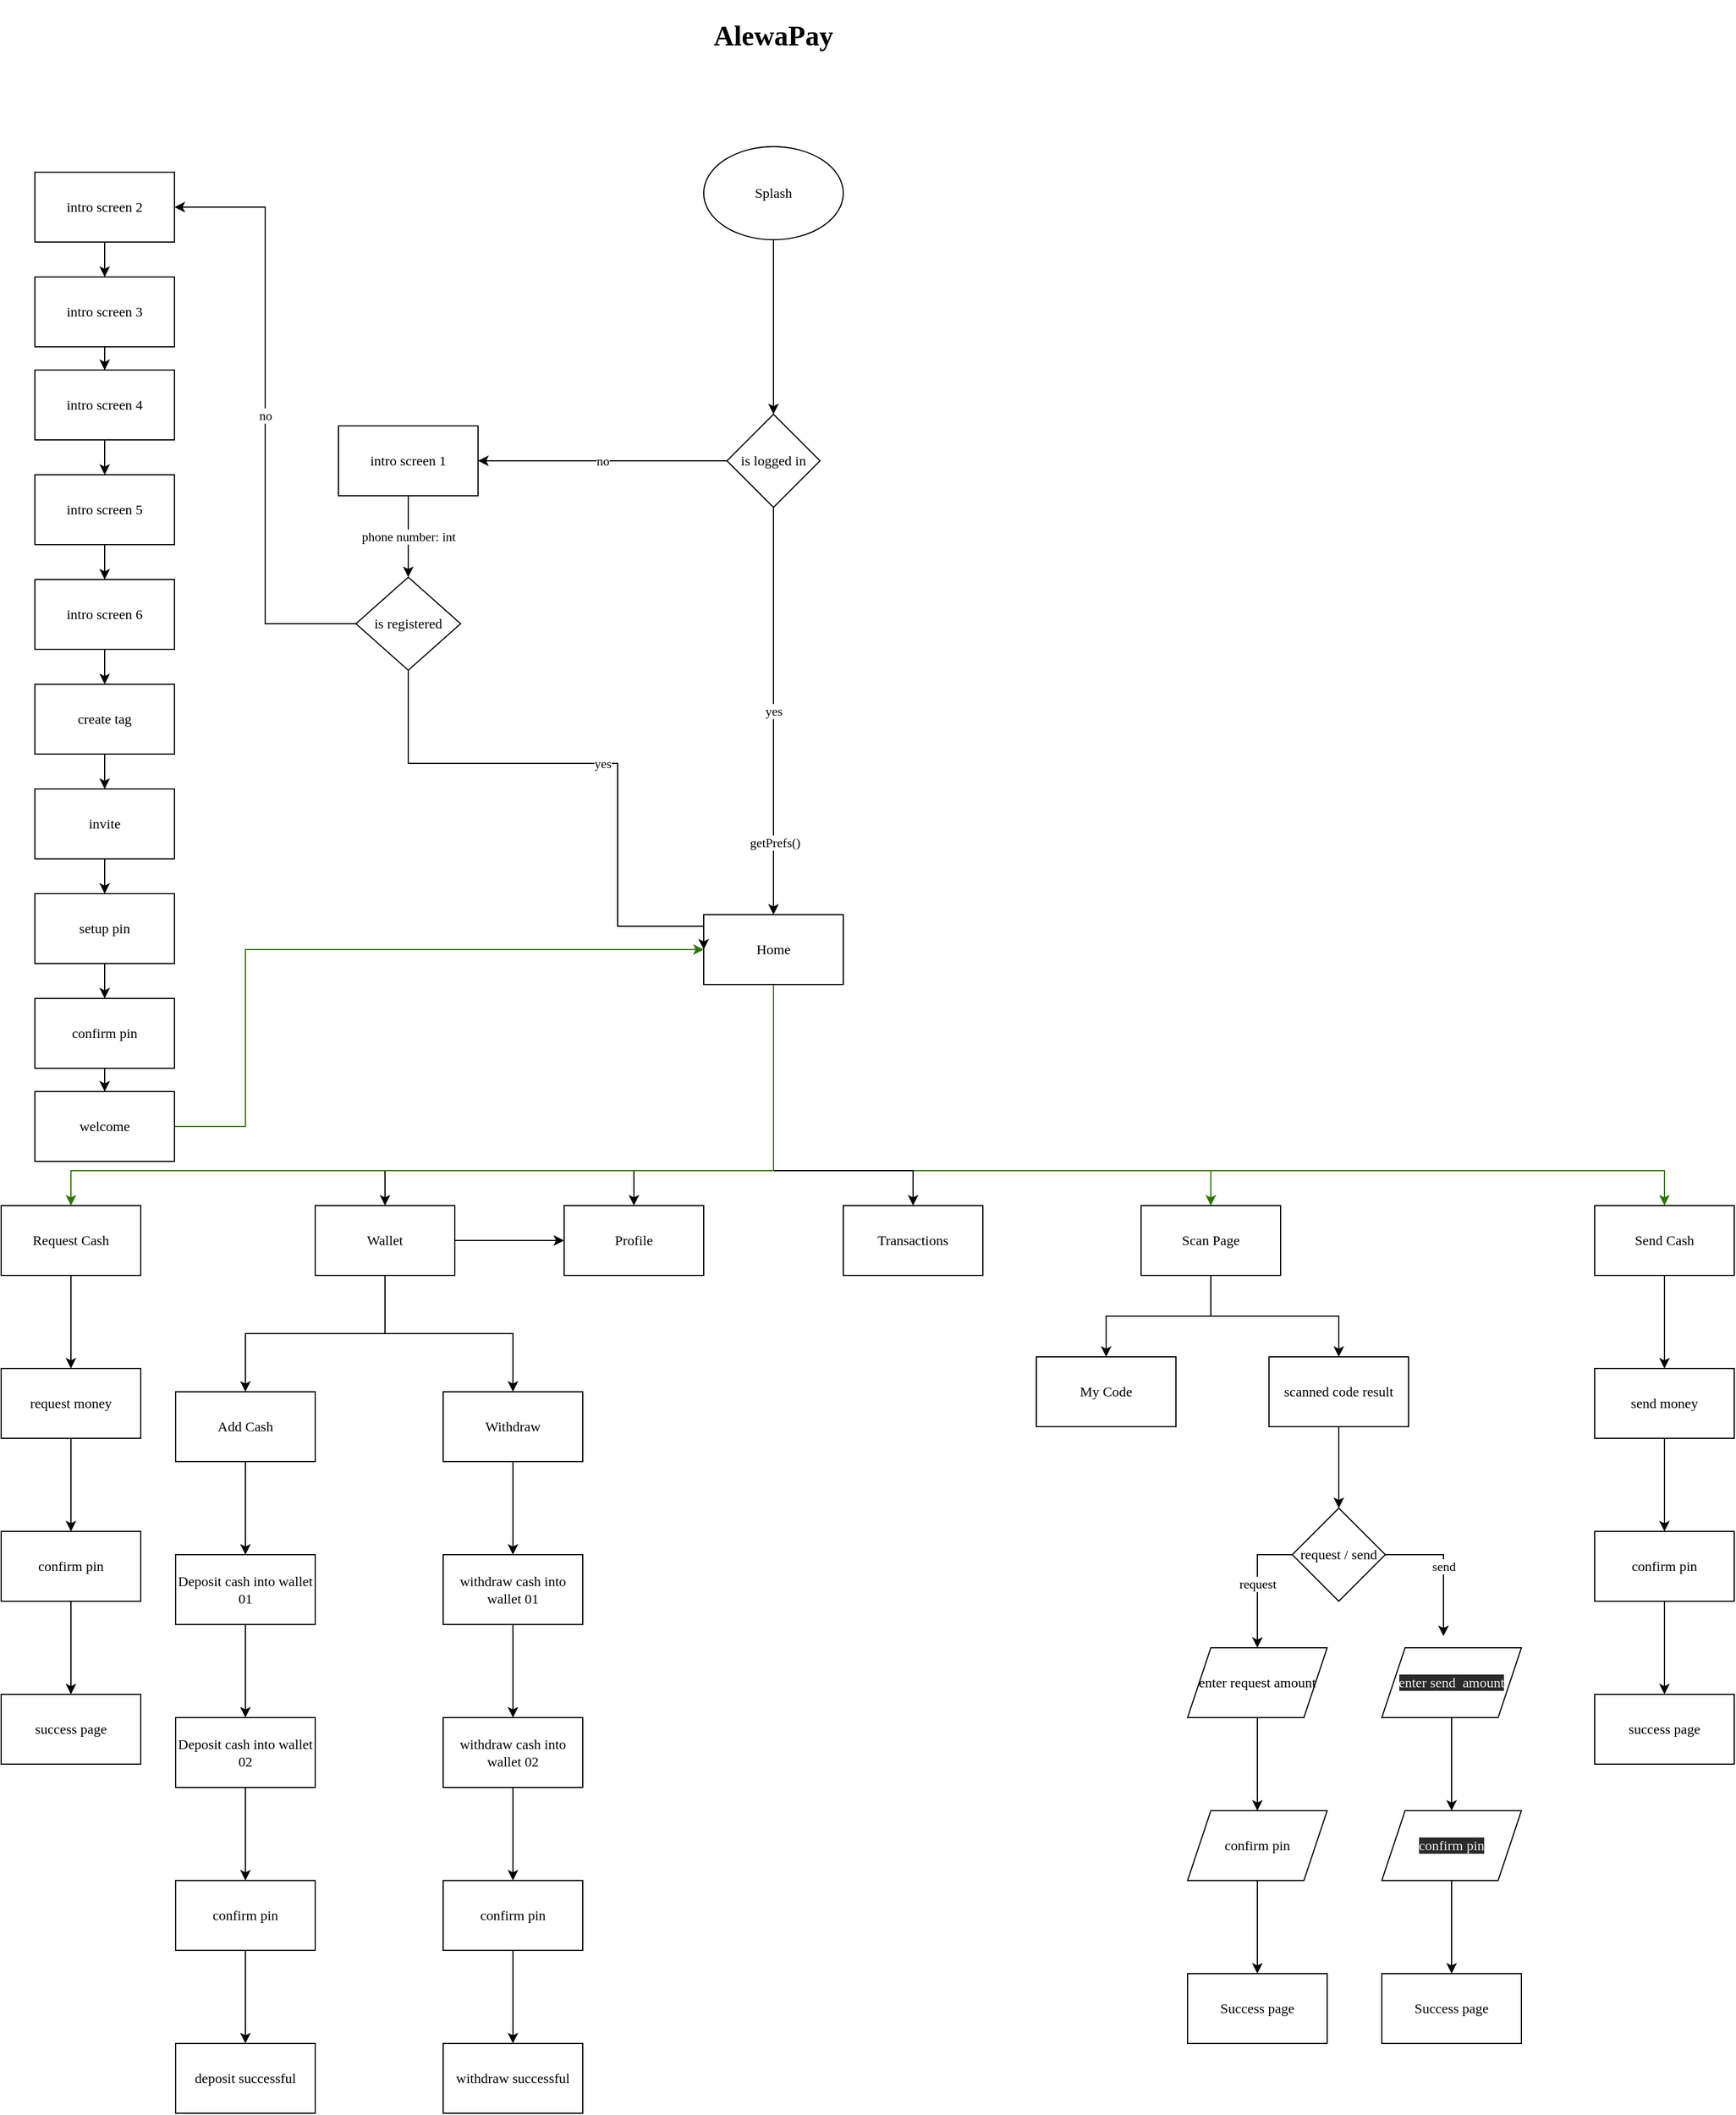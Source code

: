 <mxfile version="15.8.4" type="github">
  <diagram id="QqV_xGDiygs1yG8eiCDC" name="Page-1">
    <mxGraphModel dx="2521" dy="1176" grid="1" gridSize="10" guides="1" tooltips="1" connect="1" arrows="1" fold="1" page="1" pageScale="1" pageWidth="827" pageHeight="1169" background="none" math="0" shadow="0">
      <root>
        <mxCell id="0" />
        <mxCell id="1" parent="0" />
        <mxCell id="-ig2qusyZob2JXvE5IdV-1" value="&lt;h1&gt;&lt;font face=&quot;Poppins&quot; data-font-src=&quot;https://fonts.googleapis.com/css?family=Poppins&quot;&gt;AlewaPay&lt;/font&gt;&lt;/h1&gt;" style="text;html=1;strokeColor=none;fillColor=none;align=center;verticalAlign=middle;whiteSpace=wrap;rounded=0;" parent="1" vertex="1">
          <mxGeometry x="384" y="30" width="60" height="30" as="geometry" />
        </mxCell>
        <mxCell id="-ig2qusyZob2JXvE5IdV-4" style="edgeStyle=orthogonalEdgeStyle;rounded=0;orthogonalLoop=1;jettySize=auto;html=1;entryX=0.5;entryY=0;entryDx=0;entryDy=0;fontFamily=Verdana;" parent="1" source="-ig2qusyZob2JXvE5IdV-2" target="-ig2qusyZob2JXvE5IdV-3" edge="1">
          <mxGeometry relative="1" as="geometry" />
        </mxCell>
        <mxCell id="-ig2qusyZob2JXvE5IdV-2" value="Splash" style="ellipse;whiteSpace=wrap;html=1;fontFamily=Verdana;" parent="1" vertex="1">
          <mxGeometry x="354" y="140" width="120" height="80" as="geometry" />
        </mxCell>
        <mxCell id="-ig2qusyZob2JXvE5IdV-6" value="yes" style="edgeStyle=orthogonalEdgeStyle;rounded=0;orthogonalLoop=1;jettySize=auto;html=1;fontFamily=Verdana;" parent="1" source="-ig2qusyZob2JXvE5IdV-3" target="-ig2qusyZob2JXvE5IdV-5" edge="1">
          <mxGeometry relative="1" as="geometry" />
        </mxCell>
        <mxCell id="-ig2qusyZob2JXvE5IdV-39" value="getPrefs()" style="edgeLabel;html=1;align=center;verticalAlign=middle;resizable=0;points=[];fontFamily=Verdana;" parent="-ig2qusyZob2JXvE5IdV-6" vertex="1" connectable="0">
          <mxGeometry x="0.646" y="1" relative="1" as="geometry">
            <mxPoint as="offset" />
          </mxGeometry>
        </mxCell>
        <mxCell id="-ig2qusyZob2JXvE5IdV-8" value="no" style="edgeStyle=orthogonalEdgeStyle;rounded=0;orthogonalLoop=1;jettySize=auto;html=1;fontFamily=Verdana;" parent="1" source="-ig2qusyZob2JXvE5IdV-3" target="-ig2qusyZob2JXvE5IdV-7" edge="1">
          <mxGeometry relative="1" as="geometry" />
        </mxCell>
        <mxCell id="-ig2qusyZob2JXvE5IdV-3" value="is logged in" style="rhombus;whiteSpace=wrap;html=1;fontFamily=Verdana;" parent="1" vertex="1">
          <mxGeometry x="374" y="370" width="80" height="80" as="geometry" />
        </mxCell>
        <mxCell id="-ig2qusyZob2JXvE5IdV-48" style="edgeStyle=orthogonalEdgeStyle;rounded=0;orthogonalLoop=1;jettySize=auto;html=1;entryX=0.5;entryY=0;entryDx=0;entryDy=0;fontFamily=Verdana;fillColor=#60a917;strokeColor=#2D7600;" parent="1" source="-ig2qusyZob2JXvE5IdV-5" target="-ig2qusyZob2JXvE5IdV-42" edge="1">
          <mxGeometry relative="1" as="geometry">
            <Array as="points">
              <mxPoint x="414" y="1020" />
              <mxPoint x="1180" y="1020" />
            </Array>
          </mxGeometry>
        </mxCell>
        <mxCell id="-ig2qusyZob2JXvE5IdV-49" style="edgeStyle=orthogonalEdgeStyle;rounded=0;orthogonalLoop=1;jettySize=auto;html=1;entryX=0.5;entryY=0;entryDx=0;entryDy=0;fontFamily=Verdana;fillColor=#60a917;strokeColor=#2D7600;" parent="1" source="-ig2qusyZob2JXvE5IdV-5" target="-ig2qusyZob2JXvE5IdV-35" edge="1">
          <mxGeometry relative="1" as="geometry">
            <Array as="points">
              <mxPoint x="414" y="1020" />
              <mxPoint x="790" y="1020" />
            </Array>
          </mxGeometry>
        </mxCell>
        <mxCell id="-ig2qusyZob2JXvE5IdV-50" style="edgeStyle=orthogonalEdgeStyle;rounded=0;orthogonalLoop=1;jettySize=auto;html=1;fontFamily=Verdana;" parent="1" source="-ig2qusyZob2JXvE5IdV-5" target="-ig2qusyZob2JXvE5IdV-34" edge="1">
          <mxGeometry relative="1" as="geometry">
            <Array as="points">
              <mxPoint x="414" y="1020" />
              <mxPoint x="534" y="1020" />
            </Array>
          </mxGeometry>
        </mxCell>
        <mxCell id="-ig2qusyZob2JXvE5IdV-51" style="edgeStyle=orthogonalEdgeStyle;rounded=0;orthogonalLoop=1;jettySize=auto;html=1;fontFamily=Verdana;" parent="1" source="-ig2qusyZob2JXvE5IdV-5" target="-ig2qusyZob2JXvE5IdV-36" edge="1">
          <mxGeometry relative="1" as="geometry">
            <Array as="points">
              <mxPoint x="414" y="1020" />
              <mxPoint x="294" y="1020" />
            </Array>
          </mxGeometry>
        </mxCell>
        <mxCell id="-ig2qusyZob2JXvE5IdV-52" style="edgeStyle=orthogonalEdgeStyle;rounded=0;orthogonalLoop=1;jettySize=auto;html=1;entryX=0.5;entryY=0;entryDx=0;entryDy=0;fontFamily=Verdana;" parent="1" source="-ig2qusyZob2JXvE5IdV-5" target="-ig2qusyZob2JXvE5IdV-33" edge="1">
          <mxGeometry relative="1" as="geometry">
            <Array as="points">
              <mxPoint x="414" y="1020" />
              <mxPoint x="80" y="1020" />
            </Array>
          </mxGeometry>
        </mxCell>
        <mxCell id="-ig2qusyZob2JXvE5IdV-53" style="edgeStyle=orthogonalEdgeStyle;rounded=0;orthogonalLoop=1;jettySize=auto;html=1;entryX=0.5;entryY=0;entryDx=0;entryDy=0;fontFamily=Verdana;fillColor=#60a917;strokeColor=#2D7600;" parent="1" source="-ig2qusyZob2JXvE5IdV-5" target="-ig2qusyZob2JXvE5IdV-43" edge="1">
          <mxGeometry relative="1" as="geometry">
            <Array as="points">
              <mxPoint x="414" y="1020" />
              <mxPoint x="-190" y="1020" />
            </Array>
          </mxGeometry>
        </mxCell>
        <mxCell id="-ig2qusyZob2JXvE5IdV-5" value="Home" style="rounded=0;whiteSpace=wrap;html=1;fontFamily=Verdana;" parent="1" vertex="1">
          <mxGeometry x="354" y="800" width="120" height="60" as="geometry" />
        </mxCell>
        <mxCell id="-ig2qusyZob2JXvE5IdV-10" value="phone number: int" style="edgeStyle=orthogonalEdgeStyle;rounded=0;orthogonalLoop=1;jettySize=auto;html=1;fontFamily=Verdana;" parent="1" source="-ig2qusyZob2JXvE5IdV-7" target="-ig2qusyZob2JXvE5IdV-9" edge="1">
          <mxGeometry relative="1" as="geometry" />
        </mxCell>
        <mxCell id="-ig2qusyZob2JXvE5IdV-7" value="intro screen 1" style="rounded=0;whiteSpace=wrap;html=1;fontFamily=Verdana;" parent="1" vertex="1">
          <mxGeometry x="40" y="380" width="120" height="60" as="geometry" />
        </mxCell>
        <mxCell id="-ig2qusyZob2JXvE5IdV-11" value="yes" style="edgeStyle=orthogonalEdgeStyle;rounded=0;orthogonalLoop=1;jettySize=auto;html=1;entryX=0;entryY=0.5;entryDx=0;entryDy=0;fontFamily=Verdana;" parent="1" source="-ig2qusyZob2JXvE5IdV-9" target="-ig2qusyZob2JXvE5IdV-5" edge="1">
          <mxGeometry relative="1" as="geometry">
            <Array as="points">
              <mxPoint x="100" y="670" />
              <mxPoint x="280" y="670" />
              <mxPoint x="280" y="810" />
              <mxPoint x="354" y="810" />
            </Array>
          </mxGeometry>
        </mxCell>
        <mxCell id="-ig2qusyZob2JXvE5IdV-22" value="no" style="edgeStyle=orthogonalEdgeStyle;rounded=0;orthogonalLoop=1;jettySize=auto;html=1;entryX=1;entryY=0.5;entryDx=0;entryDy=0;fontFamily=Verdana;" parent="1" source="-ig2qusyZob2JXvE5IdV-9" target="-ig2qusyZob2JXvE5IdV-12" edge="1">
          <mxGeometry relative="1" as="geometry" />
        </mxCell>
        <mxCell id="-ig2qusyZob2JXvE5IdV-9" value="is registered" style="rhombus;whiteSpace=wrap;html=1;rounded=0;fontFamily=Verdana;" parent="1" vertex="1">
          <mxGeometry x="55" y="510" width="90" height="80" as="geometry" />
        </mxCell>
        <mxCell id="-ig2qusyZob2JXvE5IdV-23" style="edgeStyle=orthogonalEdgeStyle;rounded=0;orthogonalLoop=1;jettySize=auto;html=1;entryX=0.5;entryY=0;entryDx=0;entryDy=0;fontFamily=Verdana;" parent="1" source="-ig2qusyZob2JXvE5IdV-12" target="-ig2qusyZob2JXvE5IdV-13" edge="1">
          <mxGeometry relative="1" as="geometry" />
        </mxCell>
        <mxCell id="-ig2qusyZob2JXvE5IdV-12" value="intro screen 2" style="rounded=0;whiteSpace=wrap;html=1;fontFamily=Verdana;" parent="1" vertex="1">
          <mxGeometry x="-221" y="162" width="120" height="60" as="geometry" />
        </mxCell>
        <mxCell id="-ig2qusyZob2JXvE5IdV-24" style="edgeStyle=orthogonalEdgeStyle;rounded=0;orthogonalLoop=1;jettySize=auto;html=1;fontFamily=Verdana;" parent="1" source="-ig2qusyZob2JXvE5IdV-13" target="-ig2qusyZob2JXvE5IdV-14" edge="1">
          <mxGeometry relative="1" as="geometry" />
        </mxCell>
        <mxCell id="-ig2qusyZob2JXvE5IdV-13" value="intro screen 3" style="rounded=0;whiteSpace=wrap;html=1;fontFamily=Verdana;" parent="1" vertex="1">
          <mxGeometry x="-221" y="252" width="120" height="60" as="geometry" />
        </mxCell>
        <mxCell id="-ig2qusyZob2JXvE5IdV-25" style="edgeStyle=orthogonalEdgeStyle;rounded=0;orthogonalLoop=1;jettySize=auto;html=1;fontFamily=Verdana;" parent="1" source="-ig2qusyZob2JXvE5IdV-14" target="-ig2qusyZob2JXvE5IdV-15" edge="1">
          <mxGeometry relative="1" as="geometry" />
        </mxCell>
        <mxCell id="-ig2qusyZob2JXvE5IdV-14" value="intro screen 4" style="rounded=0;whiteSpace=wrap;html=1;fontFamily=Verdana;" parent="1" vertex="1">
          <mxGeometry x="-221" y="332" width="120" height="60" as="geometry" />
        </mxCell>
        <mxCell id="-ig2qusyZob2JXvE5IdV-26" style="edgeStyle=orthogonalEdgeStyle;rounded=0;orthogonalLoop=1;jettySize=auto;html=1;fontFamily=Verdana;" parent="1" source="-ig2qusyZob2JXvE5IdV-15" target="-ig2qusyZob2JXvE5IdV-16" edge="1">
          <mxGeometry relative="1" as="geometry" />
        </mxCell>
        <mxCell id="-ig2qusyZob2JXvE5IdV-15" value="intro screen 5" style="rounded=0;whiteSpace=wrap;html=1;fontFamily=Verdana;" parent="1" vertex="1">
          <mxGeometry x="-221" y="422" width="120" height="60" as="geometry" />
        </mxCell>
        <mxCell id="-ig2qusyZob2JXvE5IdV-27" style="edgeStyle=orthogonalEdgeStyle;rounded=0;orthogonalLoop=1;jettySize=auto;html=1;fontFamily=Verdana;" parent="1" source="-ig2qusyZob2JXvE5IdV-16" target="-ig2qusyZob2JXvE5IdV-17" edge="1">
          <mxGeometry relative="1" as="geometry" />
        </mxCell>
        <mxCell id="-ig2qusyZob2JXvE5IdV-16" value="intro screen 6" style="rounded=0;whiteSpace=wrap;html=1;fontFamily=Verdana;" parent="1" vertex="1">
          <mxGeometry x="-221" y="512" width="120" height="60" as="geometry" />
        </mxCell>
        <mxCell id="-ig2qusyZob2JXvE5IdV-28" style="edgeStyle=orthogonalEdgeStyle;rounded=0;orthogonalLoop=1;jettySize=auto;html=1;fontFamily=Verdana;" parent="1" source="-ig2qusyZob2JXvE5IdV-17" target="-ig2qusyZob2JXvE5IdV-18" edge="1">
          <mxGeometry relative="1" as="geometry" />
        </mxCell>
        <mxCell id="-ig2qusyZob2JXvE5IdV-17" value="create tag" style="rounded=0;whiteSpace=wrap;html=1;fontFamily=Verdana;" parent="1" vertex="1">
          <mxGeometry x="-221" y="602" width="120" height="60" as="geometry" />
        </mxCell>
        <mxCell id="-ig2qusyZob2JXvE5IdV-29" style="edgeStyle=orthogonalEdgeStyle;rounded=0;orthogonalLoop=1;jettySize=auto;html=1;fontFamily=Verdana;" parent="1" source="-ig2qusyZob2JXvE5IdV-18" target="-ig2qusyZob2JXvE5IdV-19" edge="1">
          <mxGeometry relative="1" as="geometry" />
        </mxCell>
        <mxCell id="-ig2qusyZob2JXvE5IdV-18" value="invite" style="rounded=0;whiteSpace=wrap;html=1;fontFamily=Verdana;" parent="1" vertex="1">
          <mxGeometry x="-221" y="692" width="120" height="60" as="geometry" />
        </mxCell>
        <mxCell id="-ig2qusyZob2JXvE5IdV-30" style="edgeStyle=orthogonalEdgeStyle;rounded=0;orthogonalLoop=1;jettySize=auto;html=1;fontFamily=Verdana;" parent="1" source="-ig2qusyZob2JXvE5IdV-19" target="-ig2qusyZob2JXvE5IdV-20" edge="1">
          <mxGeometry relative="1" as="geometry" />
        </mxCell>
        <mxCell id="-ig2qusyZob2JXvE5IdV-19" value="setup pin" style="rounded=0;whiteSpace=wrap;html=1;fontFamily=Verdana;" parent="1" vertex="1">
          <mxGeometry x="-221" y="782" width="120" height="60" as="geometry" />
        </mxCell>
        <mxCell id="-ig2qusyZob2JXvE5IdV-31" style="edgeStyle=orthogonalEdgeStyle;rounded=0;orthogonalLoop=1;jettySize=auto;html=1;fontFamily=Verdana;" parent="1" source="-ig2qusyZob2JXvE5IdV-20" target="-ig2qusyZob2JXvE5IdV-21" edge="1">
          <mxGeometry relative="1" as="geometry" />
        </mxCell>
        <mxCell id="-ig2qusyZob2JXvE5IdV-20" value="confirm pin" style="rounded=0;whiteSpace=wrap;html=1;fontFamily=Verdana;" parent="1" vertex="1">
          <mxGeometry x="-221" y="872" width="120" height="60" as="geometry" />
        </mxCell>
        <mxCell id="-ig2qusyZob2JXvE5IdV-32" style="edgeStyle=orthogonalEdgeStyle;rounded=0;orthogonalLoop=1;jettySize=auto;html=1;entryX=0;entryY=0.5;entryDx=0;entryDy=0;fontFamily=Verdana;fillColor=#60a917;strokeColor=#2D7600;" parent="1" source="-ig2qusyZob2JXvE5IdV-21" target="-ig2qusyZob2JXvE5IdV-5" edge="1">
          <mxGeometry relative="1" as="geometry">
            <Array as="points">
              <mxPoint x="-40" y="982" />
              <mxPoint x="-40" y="830" />
            </Array>
          </mxGeometry>
        </mxCell>
        <mxCell id="-ig2qusyZob2JXvE5IdV-21" value="welcome" style="rounded=0;whiteSpace=wrap;html=1;fontFamily=Verdana;" parent="1" vertex="1">
          <mxGeometry x="-221" y="952" width="120" height="60" as="geometry" />
        </mxCell>
        <mxCell id="-ig2qusyZob2JXvE5IdV-44" style="edgeStyle=orthogonalEdgeStyle;rounded=0;orthogonalLoop=1;jettySize=auto;html=1;fontFamily=Verdana;" parent="1" source="-ig2qusyZob2JXvE5IdV-33" target="-ig2qusyZob2JXvE5IdV-40" edge="1">
          <mxGeometry relative="1" as="geometry" />
        </mxCell>
        <mxCell id="-ig2qusyZob2JXvE5IdV-45" style="edgeStyle=orthogonalEdgeStyle;rounded=0;orthogonalLoop=1;jettySize=auto;html=1;fontFamily=Verdana;" parent="1" source="-ig2qusyZob2JXvE5IdV-33" target="-ig2qusyZob2JXvE5IdV-41" edge="1">
          <mxGeometry relative="1" as="geometry" />
        </mxCell>
        <mxCell id="-ig2qusyZob2JXvE5IdV-108" style="edgeStyle=orthogonalEdgeStyle;rounded=0;orthogonalLoop=1;jettySize=auto;html=1;fontFamily=Verdana;" parent="1" source="-ig2qusyZob2JXvE5IdV-33" target="-ig2qusyZob2JXvE5IdV-36" edge="1">
          <mxGeometry relative="1" as="geometry" />
        </mxCell>
        <mxCell id="-ig2qusyZob2JXvE5IdV-33" value="Wallet" style="rounded=0;whiteSpace=wrap;html=1;fontFamily=Verdana;" parent="1" vertex="1">
          <mxGeometry x="20" y="1050" width="120" height="60" as="geometry" />
        </mxCell>
        <mxCell id="-ig2qusyZob2JXvE5IdV-34" value="Transactions" style="rounded=0;whiteSpace=wrap;html=1;fontFamily=Verdana;" parent="1" vertex="1">
          <mxGeometry x="474" y="1050" width="120" height="60" as="geometry" />
        </mxCell>
        <mxCell id="-ig2qusyZob2JXvE5IdV-83" value="" style="edgeStyle=orthogonalEdgeStyle;rounded=0;orthogonalLoop=1;jettySize=auto;html=1;fontFamily=Verdana;" parent="1" source="-ig2qusyZob2JXvE5IdV-35" target="-ig2qusyZob2JXvE5IdV-82" edge="1">
          <mxGeometry relative="1" as="geometry" />
        </mxCell>
        <mxCell id="-ig2qusyZob2JXvE5IdV-107" style="edgeStyle=orthogonalEdgeStyle;rounded=0;orthogonalLoop=1;jettySize=auto;html=1;fontFamily=Verdana;" parent="1" source="-ig2qusyZob2JXvE5IdV-35" target="-ig2qusyZob2JXvE5IdV-106" edge="1">
          <mxGeometry relative="1" as="geometry" />
        </mxCell>
        <mxCell id="-ig2qusyZob2JXvE5IdV-35" value="Scan Page" style="rounded=0;whiteSpace=wrap;html=1;fontFamily=Verdana;" parent="1" vertex="1">
          <mxGeometry x="730" y="1050" width="120" height="60" as="geometry" />
        </mxCell>
        <mxCell id="-ig2qusyZob2JXvE5IdV-36" value="Profile" style="rounded=0;whiteSpace=wrap;html=1;fontFamily=Verdana;" parent="1" vertex="1">
          <mxGeometry x="234" y="1050" width="120" height="60" as="geometry" />
        </mxCell>
        <mxCell id="-ig2qusyZob2JXvE5IdV-47" value="" style="edgeStyle=orthogonalEdgeStyle;rounded=0;orthogonalLoop=1;jettySize=auto;html=1;fontFamily=Verdana;" parent="1" source="-ig2qusyZob2JXvE5IdV-40" target="-ig2qusyZob2JXvE5IdV-46" edge="1">
          <mxGeometry relative="1" as="geometry" />
        </mxCell>
        <mxCell id="-ig2qusyZob2JXvE5IdV-40" value="Add Cash" style="rounded=0;whiteSpace=wrap;html=1;fontFamily=Verdana;" parent="1" vertex="1">
          <mxGeometry x="-100" y="1210" width="120" height="60" as="geometry" />
        </mxCell>
        <mxCell id="-ig2qusyZob2JXvE5IdV-69" style="edgeStyle=orthogonalEdgeStyle;rounded=0;orthogonalLoop=1;jettySize=auto;html=1;entryX=0.5;entryY=0;entryDx=0;entryDy=0;fontFamily=Verdana;" parent="1" source="-ig2qusyZob2JXvE5IdV-41" target="-ig2qusyZob2JXvE5IdV-63" edge="1">
          <mxGeometry relative="1" as="geometry" />
        </mxCell>
        <mxCell id="-ig2qusyZob2JXvE5IdV-41" value="Withdraw" style="rounded=0;whiteSpace=wrap;html=1;fontFamily=Verdana;" parent="1" vertex="1">
          <mxGeometry x="130" y="1210" width="120" height="60" as="geometry" />
        </mxCell>
        <mxCell id="-ig2qusyZob2JXvE5IdV-71" value="" style="edgeStyle=orthogonalEdgeStyle;rounded=0;orthogonalLoop=1;jettySize=auto;html=1;fontFamily=Verdana;" parent="1" source="-ig2qusyZob2JXvE5IdV-42" target="-ig2qusyZob2JXvE5IdV-70" edge="1">
          <mxGeometry relative="1" as="geometry" />
        </mxCell>
        <mxCell id="-ig2qusyZob2JXvE5IdV-42" value="Send Cash" style="rounded=0;whiteSpace=wrap;html=1;fontFamily=Verdana;" parent="1" vertex="1">
          <mxGeometry x="1120" y="1050" width="120" height="60" as="geometry" />
        </mxCell>
        <mxCell id="-ig2qusyZob2JXvE5IdV-77" value="" style="edgeStyle=orthogonalEdgeStyle;rounded=0;orthogonalLoop=1;jettySize=auto;html=1;fontFamily=Verdana;" parent="1" source="-ig2qusyZob2JXvE5IdV-43" target="-ig2qusyZob2JXvE5IdV-76" edge="1">
          <mxGeometry relative="1" as="geometry" />
        </mxCell>
        <mxCell id="-ig2qusyZob2JXvE5IdV-43" value="Request Cash" style="rounded=0;whiteSpace=wrap;html=1;fontFamily=Verdana;" parent="1" vertex="1">
          <mxGeometry x="-250" y="1050" width="120" height="60" as="geometry" />
        </mxCell>
        <mxCell id="-ig2qusyZob2JXvE5IdV-55" value="" style="edgeStyle=orthogonalEdgeStyle;rounded=0;orthogonalLoop=1;jettySize=auto;html=1;fontFamily=Verdana;" parent="1" source="-ig2qusyZob2JXvE5IdV-46" target="-ig2qusyZob2JXvE5IdV-54" edge="1">
          <mxGeometry relative="1" as="geometry" />
        </mxCell>
        <mxCell id="-ig2qusyZob2JXvE5IdV-46" value="Deposit cash into wallet 01" style="whiteSpace=wrap;html=1;rounded=0;fontFamily=Verdana;" parent="1" vertex="1">
          <mxGeometry x="-100" y="1350" width="120" height="60" as="geometry" />
        </mxCell>
        <mxCell id="-ig2qusyZob2JXvE5IdV-57" value="" style="edgeStyle=orthogonalEdgeStyle;rounded=0;orthogonalLoop=1;jettySize=auto;html=1;fontFamily=Verdana;" parent="1" source="-ig2qusyZob2JXvE5IdV-54" target="-ig2qusyZob2JXvE5IdV-56" edge="1">
          <mxGeometry relative="1" as="geometry" />
        </mxCell>
        <mxCell id="-ig2qusyZob2JXvE5IdV-54" value="Deposit cash into wallet 02" style="whiteSpace=wrap;html=1;rounded=0;fontFamily=Verdana;" parent="1" vertex="1">
          <mxGeometry x="-100" y="1490" width="120" height="60" as="geometry" />
        </mxCell>
        <mxCell id="-ig2qusyZob2JXvE5IdV-59" value="" style="edgeStyle=orthogonalEdgeStyle;rounded=0;orthogonalLoop=1;jettySize=auto;html=1;fontFamily=Verdana;" parent="1" source="-ig2qusyZob2JXvE5IdV-56" target="-ig2qusyZob2JXvE5IdV-58" edge="1">
          <mxGeometry relative="1" as="geometry" />
        </mxCell>
        <mxCell id="-ig2qusyZob2JXvE5IdV-56" value="confirm pin" style="whiteSpace=wrap;html=1;rounded=0;fontFamily=Verdana;" parent="1" vertex="1">
          <mxGeometry x="-100" y="1630" width="120" height="60" as="geometry" />
        </mxCell>
        <mxCell id="-ig2qusyZob2JXvE5IdV-58" value="deposit successful" style="whiteSpace=wrap;html=1;rounded=0;fontFamily=Verdana;" parent="1" vertex="1">
          <mxGeometry x="-100" y="1770" width="120" height="60" as="geometry" />
        </mxCell>
        <mxCell id="-ig2qusyZob2JXvE5IdV-62" value="" style="edgeStyle=orthogonalEdgeStyle;rounded=0;orthogonalLoop=1;jettySize=auto;html=1;fontFamily=Verdana;" parent="1" source="-ig2qusyZob2JXvE5IdV-63" target="-ig2qusyZob2JXvE5IdV-65" edge="1">
          <mxGeometry relative="1" as="geometry" />
        </mxCell>
        <mxCell id="-ig2qusyZob2JXvE5IdV-63" value="withdraw cash into wallet 01" style="whiteSpace=wrap;html=1;rounded=0;fontFamily=Verdana;" parent="1" vertex="1">
          <mxGeometry x="130" y="1350" width="120" height="60" as="geometry" />
        </mxCell>
        <mxCell id="-ig2qusyZob2JXvE5IdV-64" value="" style="edgeStyle=orthogonalEdgeStyle;rounded=0;orthogonalLoop=1;jettySize=auto;html=1;fontFamily=Verdana;" parent="1" source="-ig2qusyZob2JXvE5IdV-65" target="-ig2qusyZob2JXvE5IdV-67" edge="1">
          <mxGeometry relative="1" as="geometry" />
        </mxCell>
        <mxCell id="-ig2qusyZob2JXvE5IdV-65" value="withdraw cash into wallet 02" style="whiteSpace=wrap;html=1;rounded=0;fontFamily=Verdana;" parent="1" vertex="1">
          <mxGeometry x="130" y="1490" width="120" height="60" as="geometry" />
        </mxCell>
        <mxCell id="-ig2qusyZob2JXvE5IdV-66" value="" style="edgeStyle=orthogonalEdgeStyle;rounded=0;orthogonalLoop=1;jettySize=auto;html=1;fontFamily=Verdana;" parent="1" source="-ig2qusyZob2JXvE5IdV-67" target="-ig2qusyZob2JXvE5IdV-68" edge="1">
          <mxGeometry relative="1" as="geometry" />
        </mxCell>
        <mxCell id="-ig2qusyZob2JXvE5IdV-67" value="confirm pin" style="whiteSpace=wrap;html=1;rounded=0;fontFamily=Verdana;" parent="1" vertex="1">
          <mxGeometry x="130" y="1630" width="120" height="60" as="geometry" />
        </mxCell>
        <mxCell id="-ig2qusyZob2JXvE5IdV-68" value="withdraw successful" style="whiteSpace=wrap;html=1;rounded=0;fontFamily=Verdana;" parent="1" vertex="1">
          <mxGeometry x="130" y="1770" width="120" height="60" as="geometry" />
        </mxCell>
        <mxCell id="-ig2qusyZob2JXvE5IdV-73" value="" style="edgeStyle=orthogonalEdgeStyle;rounded=0;orthogonalLoop=1;jettySize=auto;html=1;fontFamily=Verdana;" parent="1" source="-ig2qusyZob2JXvE5IdV-70" target="-ig2qusyZob2JXvE5IdV-72" edge="1">
          <mxGeometry relative="1" as="geometry" />
        </mxCell>
        <mxCell id="-ig2qusyZob2JXvE5IdV-70" value="send money" style="whiteSpace=wrap;html=1;rounded=0;fontFamily=Verdana;" parent="1" vertex="1">
          <mxGeometry x="1120" y="1190" width="120" height="60" as="geometry" />
        </mxCell>
        <mxCell id="-ig2qusyZob2JXvE5IdV-75" value="" style="edgeStyle=orthogonalEdgeStyle;rounded=0;orthogonalLoop=1;jettySize=auto;html=1;fontFamily=Verdana;" parent="1" source="-ig2qusyZob2JXvE5IdV-72" target="-ig2qusyZob2JXvE5IdV-74" edge="1">
          <mxGeometry relative="1" as="geometry" />
        </mxCell>
        <mxCell id="-ig2qusyZob2JXvE5IdV-72" value="confirm pin" style="whiteSpace=wrap;html=1;rounded=0;fontFamily=Verdana;" parent="1" vertex="1">
          <mxGeometry x="1120" y="1330" width="120" height="60" as="geometry" />
        </mxCell>
        <mxCell id="-ig2qusyZob2JXvE5IdV-74" value="success page" style="whiteSpace=wrap;html=1;rounded=0;fontFamily=Verdana;" parent="1" vertex="1">
          <mxGeometry x="1120" y="1470" width="120" height="60" as="geometry" />
        </mxCell>
        <mxCell id="-ig2qusyZob2JXvE5IdV-79" value="" style="edgeStyle=orthogonalEdgeStyle;rounded=0;orthogonalLoop=1;jettySize=auto;html=1;fontFamily=Verdana;" parent="1" source="-ig2qusyZob2JXvE5IdV-76" target="-ig2qusyZob2JXvE5IdV-78" edge="1">
          <mxGeometry relative="1" as="geometry" />
        </mxCell>
        <mxCell id="-ig2qusyZob2JXvE5IdV-76" value="request money" style="whiteSpace=wrap;html=1;rounded=0;fontFamily=Verdana;" parent="1" vertex="1">
          <mxGeometry x="-250" y="1190" width="120" height="60" as="geometry" />
        </mxCell>
        <mxCell id="-ig2qusyZob2JXvE5IdV-81" value="" style="edgeStyle=orthogonalEdgeStyle;rounded=0;orthogonalLoop=1;jettySize=auto;html=1;fontFamily=Verdana;" parent="1" source="-ig2qusyZob2JXvE5IdV-78" target="-ig2qusyZob2JXvE5IdV-80" edge="1">
          <mxGeometry relative="1" as="geometry" />
        </mxCell>
        <mxCell id="-ig2qusyZob2JXvE5IdV-78" value="confirm pin" style="whiteSpace=wrap;html=1;rounded=0;fontFamily=Verdana;" parent="1" vertex="1">
          <mxGeometry x="-250" y="1330" width="120" height="60" as="geometry" />
        </mxCell>
        <mxCell id="-ig2qusyZob2JXvE5IdV-80" value="success page" style="whiteSpace=wrap;html=1;rounded=0;fontFamily=Verdana;" parent="1" vertex="1">
          <mxGeometry x="-250" y="1470" width="120" height="60" as="geometry" />
        </mxCell>
        <mxCell id="-ig2qusyZob2JXvE5IdV-87" value="" style="edgeStyle=orthogonalEdgeStyle;rounded=0;orthogonalLoop=1;jettySize=auto;html=1;fontFamily=Verdana;" parent="1" source="-ig2qusyZob2JXvE5IdV-82" target="-ig2qusyZob2JXvE5IdV-86" edge="1">
          <mxGeometry relative="1" as="geometry" />
        </mxCell>
        <mxCell id="-ig2qusyZob2JXvE5IdV-82" value="scanned code result" style="whiteSpace=wrap;html=1;rounded=0;fontFamily=Verdana;" parent="1" vertex="1">
          <mxGeometry x="840" y="1180" width="120" height="60" as="geometry" />
        </mxCell>
        <mxCell id="-ig2qusyZob2JXvE5IdV-91" value="request" style="edgeStyle=orthogonalEdgeStyle;rounded=0;orthogonalLoop=1;jettySize=auto;html=1;entryX=0.5;entryY=0;entryDx=0;entryDy=0;fontFamily=Verdana;" parent="1" source="-ig2qusyZob2JXvE5IdV-86" target="-ig2qusyZob2JXvE5IdV-95" edge="1">
          <mxGeometry relative="1" as="geometry">
            <mxPoint x="830" y="1420" as="targetPoint" />
            <Array as="points">
              <mxPoint x="830" y="1350" />
            </Array>
          </mxGeometry>
        </mxCell>
        <mxCell id="-ig2qusyZob2JXvE5IdV-92" value="send" style="edgeStyle=orthogonalEdgeStyle;rounded=0;orthogonalLoop=1;jettySize=auto;html=1;fontFamily=Verdana;entryX=0.5;entryY=0;entryDx=0;entryDy=0;" parent="1" source="-ig2qusyZob2JXvE5IdV-86" edge="1">
          <mxGeometry relative="1" as="geometry">
            <mxPoint x="990" y="1420" as="targetPoint" />
            <Array as="points">
              <mxPoint x="990" y="1350" />
            </Array>
          </mxGeometry>
        </mxCell>
        <mxCell id="-ig2qusyZob2JXvE5IdV-86" value="request / send" style="rhombus;whiteSpace=wrap;html=1;rounded=0;fontFamily=Verdana;" parent="1" vertex="1">
          <mxGeometry x="860" y="1310" width="80" height="80" as="geometry" />
        </mxCell>
        <mxCell id="-ig2qusyZob2JXvE5IdV-99" value="" style="edgeStyle=orthogonalEdgeStyle;rounded=0;orthogonalLoop=1;jettySize=auto;html=1;fontFamily=Verdana;" parent="1" source="-ig2qusyZob2JXvE5IdV-95" target="-ig2qusyZob2JXvE5IdV-98" edge="1">
          <mxGeometry relative="1" as="geometry" />
        </mxCell>
        <mxCell id="-ig2qusyZob2JXvE5IdV-95" value="&lt;span&gt;enter request amount&lt;/span&gt;" style="shape=parallelogram;perimeter=parallelogramPerimeter;whiteSpace=wrap;html=1;fixedSize=1;fontFamily=Verdana;" parent="1" vertex="1">
          <mxGeometry x="770" y="1430" width="120" height="60" as="geometry" />
        </mxCell>
        <mxCell id="-ig2qusyZob2JXvE5IdV-101" value="" style="edgeStyle=orthogonalEdgeStyle;rounded=0;orthogonalLoop=1;jettySize=auto;html=1;fontFamily=Verdana;" parent="1" source="-ig2qusyZob2JXvE5IdV-97" target="-ig2qusyZob2JXvE5IdV-100" edge="1">
          <mxGeometry relative="1" as="geometry" />
        </mxCell>
        <mxCell id="-ig2qusyZob2JXvE5IdV-97" value="&lt;span style=&quot;color: rgb(240 , 240 , 240) ; font-family: &amp;#34;verdana&amp;#34; ; font-size: 12px ; font-style: normal ; font-weight: normal ; letter-spacing: normal ; text-align: center ; text-indent: 0px ; text-transform: none ; word-spacing: 0px ; background-color: rgb(42 , 42 , 42) ; text-decoration: none ; display: inline ; float: none&quot;&gt;enter send &amp;nbsp;amount&lt;br&gt;&lt;/span&gt;" style="shape=parallelogram;perimeter=parallelogramPerimeter;whiteSpace=wrap;html=1;fixedSize=1;fontFamily=Verdana;" parent="1" vertex="1">
          <mxGeometry x="937" y="1430" width="120" height="60" as="geometry" />
        </mxCell>
        <mxCell id="-ig2qusyZob2JXvE5IdV-103" value="" style="edgeStyle=orthogonalEdgeStyle;rounded=0;orthogonalLoop=1;jettySize=auto;html=1;fontFamily=Verdana;" parent="1" source="-ig2qusyZob2JXvE5IdV-98" target="-ig2qusyZob2JXvE5IdV-102" edge="1">
          <mxGeometry relative="1" as="geometry" />
        </mxCell>
        <mxCell id="-ig2qusyZob2JXvE5IdV-98" value="confirm pin" style="shape=parallelogram;perimeter=parallelogramPerimeter;whiteSpace=wrap;html=1;fixedSize=1;fontFamily=Verdana;" parent="1" vertex="1">
          <mxGeometry x="770" y="1570" width="120" height="60" as="geometry" />
        </mxCell>
        <mxCell id="-ig2qusyZob2JXvE5IdV-105" value="" style="edgeStyle=orthogonalEdgeStyle;rounded=0;orthogonalLoop=1;jettySize=auto;html=1;fontFamily=Verdana;" parent="1" source="-ig2qusyZob2JXvE5IdV-100" target="-ig2qusyZob2JXvE5IdV-104" edge="1">
          <mxGeometry relative="1" as="geometry" />
        </mxCell>
        <mxCell id="-ig2qusyZob2JXvE5IdV-100" value="&lt;span style=&quot;color: rgb(240 , 240 , 240) ; font-family: &amp;#34;verdana&amp;#34; ; font-size: 12px ; font-style: normal ; font-weight: normal ; letter-spacing: normal ; text-align: center ; text-indent: 0px ; text-transform: none ; word-spacing: 0px ; background-color: rgb(42 , 42 , 42) ; text-decoration: none ; display: inline ; float: none&quot;&gt;confirm pin&lt;br&gt;&lt;/span&gt;" style="shape=parallelogram;perimeter=parallelogramPerimeter;whiteSpace=wrap;html=1;fixedSize=1;fontFamily=Verdana;" parent="1" vertex="1">
          <mxGeometry x="937" y="1570" width="120" height="60" as="geometry" />
        </mxCell>
        <mxCell id="-ig2qusyZob2JXvE5IdV-102" value="Success page" style="whiteSpace=wrap;html=1;fontFamily=Verdana;" parent="1" vertex="1">
          <mxGeometry x="770" y="1710" width="120" height="60" as="geometry" />
        </mxCell>
        <mxCell id="-ig2qusyZob2JXvE5IdV-104" value="Success page" style="whiteSpace=wrap;html=1;fontFamily=Verdana;" parent="1" vertex="1">
          <mxGeometry x="937" y="1710" width="120" height="60" as="geometry" />
        </mxCell>
        <mxCell id="-ig2qusyZob2JXvE5IdV-106" value="My Code" style="rounded=0;whiteSpace=wrap;html=1;fontFamily=Verdana;" parent="1" vertex="1">
          <mxGeometry x="640" y="1180" width="120" height="60" as="geometry" />
        </mxCell>
      </root>
    </mxGraphModel>
  </diagram>
</mxfile>
